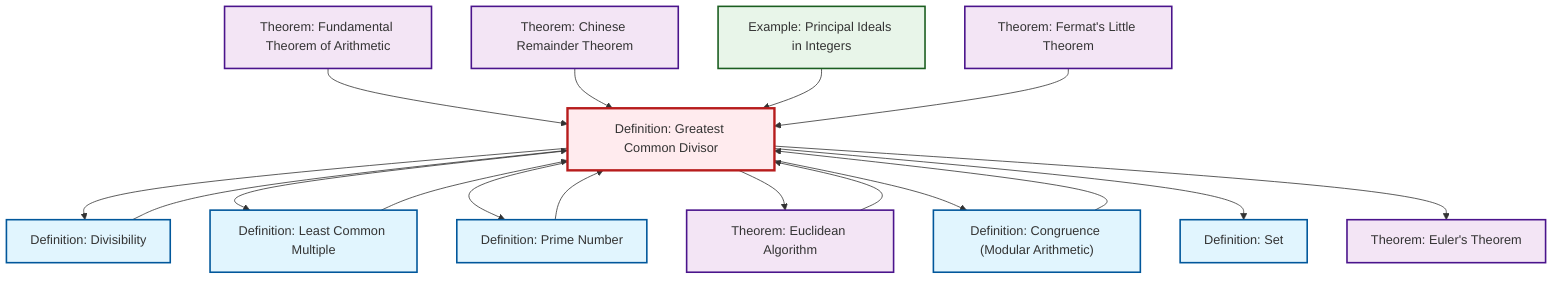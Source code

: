 graph TD
    classDef definition fill:#e1f5fe,stroke:#01579b,stroke-width:2px
    classDef theorem fill:#f3e5f5,stroke:#4a148c,stroke-width:2px
    classDef axiom fill:#fff3e0,stroke:#e65100,stroke-width:2px
    classDef example fill:#e8f5e9,stroke:#1b5e20,stroke-width:2px
    classDef current fill:#ffebee,stroke:#b71c1c,stroke-width:3px
    thm-chinese-remainder["Theorem: Chinese Remainder Theorem"]:::theorem
    def-set["Definition: Set"]:::definition
    thm-fermat-little["Theorem: Fermat's Little Theorem"]:::theorem
    thm-euclidean-algorithm["Theorem: Euclidean Algorithm"]:::theorem
    def-gcd["Definition: Greatest Common Divisor"]:::definition
    def-divisibility["Definition: Divisibility"]:::definition
    thm-fundamental-arithmetic["Theorem: Fundamental Theorem of Arithmetic"]:::theorem
    def-lcm["Definition: Least Common Multiple"]:::definition
    thm-euler["Theorem: Euler's Theorem"]:::theorem
    ex-principal-ideal["Example: Principal Ideals in Integers"]:::example
    def-prime["Definition: Prime Number"]:::definition
    def-congruence["Definition: Congruence (Modular Arithmetic)"]:::definition
    def-gcd --> def-divisibility
    def-gcd --> def-lcm
    def-gcd --> def-prime
    def-gcd --> thm-euclidean-algorithm
    thm-euclidean-algorithm --> def-gcd
    def-congruence --> def-gcd
    def-gcd --> def-congruence
    def-lcm --> def-gcd
    def-prime --> def-gcd
    def-gcd --> def-set
    thm-fundamental-arithmetic --> def-gcd
    thm-chinese-remainder --> def-gcd
    ex-principal-ideal --> def-gcd
    def-gcd --> thm-euler
    def-divisibility --> def-gcd
    thm-fermat-little --> def-gcd
    class def-gcd current